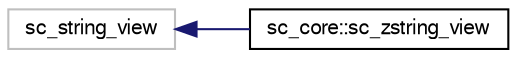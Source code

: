 digraph "Graphical Class Hierarchy"
{
  edge [fontname="FreeSans",fontsize="10",labelfontname="FreeSans",labelfontsize="10"];
  node [fontname="FreeSans",fontsize="10",shape=record];
  rankdir="LR";
  Node92 [label="sc_string_view",height=0.2,width=0.4,color="grey75", fillcolor="white", style="filled"];
  Node92 -> Node0 [dir="back",color="midnightblue",fontsize="10",style="solid",fontname="FreeSans"];
  Node0 [label="sc_core::sc_zstring_view",height=0.2,width=0.4,color="black", fillcolor="white", style="filled",URL="$a02120.html",tooltip="non-owning, const-ref to null-terminated string (implementation-defined) "];
}
